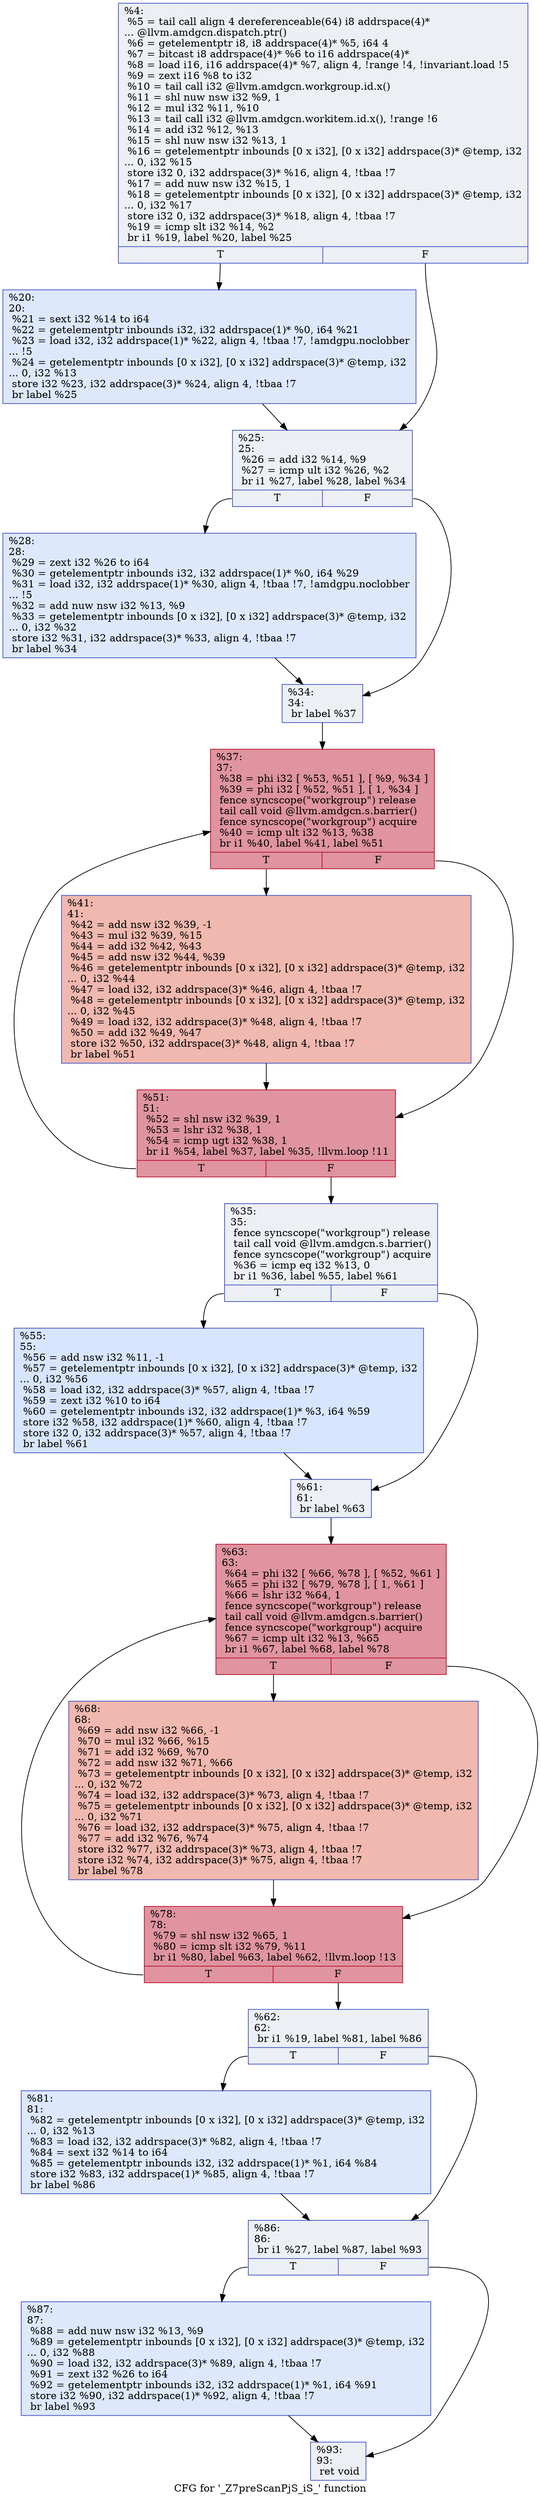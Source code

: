 digraph "CFG for '_Z7preScanPjS_iS_' function" {
	label="CFG for '_Z7preScanPjS_iS_' function";

	Node0x6179c30 [shape=record,color="#3d50c3ff", style=filled, fillcolor="#d4dbe670",label="{%4:\l  %5 = tail call align 4 dereferenceable(64) i8 addrspace(4)*\l... @llvm.amdgcn.dispatch.ptr()\l  %6 = getelementptr i8, i8 addrspace(4)* %5, i64 4\l  %7 = bitcast i8 addrspace(4)* %6 to i16 addrspace(4)*\l  %8 = load i16, i16 addrspace(4)* %7, align 4, !range !4, !invariant.load !5\l  %9 = zext i16 %8 to i32\l  %10 = tail call i32 @llvm.amdgcn.workgroup.id.x()\l  %11 = shl nuw nsw i32 %9, 1\l  %12 = mul i32 %11, %10\l  %13 = tail call i32 @llvm.amdgcn.workitem.id.x(), !range !6\l  %14 = add i32 %12, %13\l  %15 = shl nuw nsw i32 %13, 1\l  %16 = getelementptr inbounds [0 x i32], [0 x i32] addrspace(3)* @temp, i32\l... 0, i32 %15\l  store i32 0, i32 addrspace(3)* %16, align 4, !tbaa !7\l  %17 = add nuw nsw i32 %15, 1\l  %18 = getelementptr inbounds [0 x i32], [0 x i32] addrspace(3)* @temp, i32\l... 0, i32 %17\l  store i32 0, i32 addrspace(3)* %18, align 4, !tbaa !7\l  %19 = icmp slt i32 %14, %2\l  br i1 %19, label %20, label %25\l|{<s0>T|<s1>F}}"];
	Node0x6179c30:s0 -> Node0x617c7b0;
	Node0x6179c30:s1 -> Node0x617c840;
	Node0x617c7b0 [shape=record,color="#3d50c3ff", style=filled, fillcolor="#b2ccfb70",label="{%20:\l20:                                               \l  %21 = sext i32 %14 to i64\l  %22 = getelementptr inbounds i32, i32 addrspace(1)* %0, i64 %21\l  %23 = load i32, i32 addrspace(1)* %22, align 4, !tbaa !7, !amdgpu.noclobber\l... !5\l  %24 = getelementptr inbounds [0 x i32], [0 x i32] addrspace(3)* @temp, i32\l... 0, i32 %13\l  store i32 %23, i32 addrspace(3)* %24, align 4, !tbaa !7\l  br label %25\l}"];
	Node0x617c7b0 -> Node0x617c840;
	Node0x617c840 [shape=record,color="#3d50c3ff", style=filled, fillcolor="#d4dbe670",label="{%25:\l25:                                               \l  %26 = add i32 %14, %9\l  %27 = icmp ult i32 %26, %2\l  br i1 %27, label %28, label %34\l|{<s0>T|<s1>F}}"];
	Node0x617c840:s0 -> Node0x617d430;
	Node0x617c840:s1 -> Node0x617d480;
	Node0x617d430 [shape=record,color="#3d50c3ff", style=filled, fillcolor="#b2ccfb70",label="{%28:\l28:                                               \l  %29 = zext i32 %26 to i64\l  %30 = getelementptr inbounds i32, i32 addrspace(1)* %0, i64 %29\l  %31 = load i32, i32 addrspace(1)* %30, align 4, !tbaa !7, !amdgpu.noclobber\l... !5\l  %32 = add nuw nsw i32 %13, %9\l  %33 = getelementptr inbounds [0 x i32], [0 x i32] addrspace(3)* @temp, i32\l... 0, i32 %32\l  store i32 %31, i32 addrspace(3)* %33, align 4, !tbaa !7\l  br label %34\l}"];
	Node0x617d430 -> Node0x617d480;
	Node0x617d480 [shape=record,color="#3d50c3ff", style=filled, fillcolor="#d4dbe670",label="{%34:\l34:                                               \l  br label %37\l}"];
	Node0x617d480 -> Node0x617bd70;
	Node0x617db50 [shape=record,color="#3d50c3ff", style=filled, fillcolor="#d4dbe670",label="{%35:\l35:                                               \l  fence syncscope(\"workgroup\") release\l  tail call void @llvm.amdgcn.s.barrier()\l  fence syncscope(\"workgroup\") acquire\l  %36 = icmp eq i32 %13, 0\l  br i1 %36, label %55, label %61\l|{<s0>T|<s1>F}}"];
	Node0x617db50:s0 -> Node0x617df50;
	Node0x617db50:s1 -> Node0x617dfa0;
	Node0x617bd70 [shape=record,color="#b70d28ff", style=filled, fillcolor="#b70d2870",label="{%37:\l37:                                               \l  %38 = phi i32 [ %53, %51 ], [ %9, %34 ]\l  %39 = phi i32 [ %52, %51 ], [ 1, %34 ]\l  fence syncscope(\"workgroup\") release\l  tail call void @llvm.amdgcn.s.barrier()\l  fence syncscope(\"workgroup\") acquire\l  %40 = icmp ult i32 %13, %38\l  br i1 %40, label %41, label %51\l|{<s0>T|<s1>F}}"];
	Node0x617bd70:s0 -> Node0x617e5f0;
	Node0x617bd70:s1 -> Node0x617e0e0;
	Node0x617e5f0 [shape=record,color="#3d50c3ff", style=filled, fillcolor="#dc5d4a70",label="{%41:\l41:                                               \l  %42 = add nsw i32 %39, -1\l  %43 = mul i32 %39, %15\l  %44 = add i32 %42, %43\l  %45 = add nsw i32 %44, %39\l  %46 = getelementptr inbounds [0 x i32], [0 x i32] addrspace(3)* @temp, i32\l... 0, i32 %44\l  %47 = load i32, i32 addrspace(3)* %46, align 4, !tbaa !7\l  %48 = getelementptr inbounds [0 x i32], [0 x i32] addrspace(3)* @temp, i32\l... 0, i32 %45\l  %49 = load i32, i32 addrspace(3)* %48, align 4, !tbaa !7\l  %50 = add i32 %49, %47\l  store i32 %50, i32 addrspace(3)* %48, align 4, !tbaa !7\l  br label %51\l}"];
	Node0x617e5f0 -> Node0x617e0e0;
	Node0x617e0e0 [shape=record,color="#b70d28ff", style=filled, fillcolor="#b70d2870",label="{%51:\l51:                                               \l  %52 = shl nsw i32 %39, 1\l  %53 = lshr i32 %38, 1\l  %54 = icmp ugt i32 %38, 1\l  br i1 %54, label %37, label %35, !llvm.loop !11\l|{<s0>T|<s1>F}}"];
	Node0x617e0e0:s0 -> Node0x617bd70;
	Node0x617e0e0:s1 -> Node0x617db50;
	Node0x617df50 [shape=record,color="#3d50c3ff", style=filled, fillcolor="#a7c5fe70",label="{%55:\l55:                                               \l  %56 = add nsw i32 %11, -1\l  %57 = getelementptr inbounds [0 x i32], [0 x i32] addrspace(3)* @temp, i32\l... 0, i32 %56\l  %58 = load i32, i32 addrspace(3)* %57, align 4, !tbaa !7\l  %59 = zext i32 %10 to i64\l  %60 = getelementptr inbounds i32, i32 addrspace(1)* %3, i64 %59\l  store i32 %58, i32 addrspace(1)* %60, align 4, !tbaa !7\l  store i32 0, i32 addrspace(3)* %57, align 4, !tbaa !7\l  br label %61\l}"];
	Node0x617df50 -> Node0x617dfa0;
	Node0x617dfa0 [shape=record,color="#3d50c3ff", style=filled, fillcolor="#d4dbe670",label="{%61:\l61:                                               \l  br label %63\l}"];
	Node0x617dfa0 -> Node0x617f460;
	Node0x617f520 [shape=record,color="#3d50c3ff", style=filled, fillcolor="#d4dbe670",label="{%62:\l62:                                               \l  br i1 %19, label %81, label %86\l|{<s0>T|<s1>F}}"];
	Node0x617f520:s0 -> Node0x617f570;
	Node0x617f520:s1 -> Node0x617f5c0;
	Node0x617f460 [shape=record,color="#b70d28ff", style=filled, fillcolor="#b70d2870",label="{%63:\l63:                                               \l  %64 = phi i32 [ %66, %78 ], [ %52, %61 ]\l  %65 = phi i32 [ %79, %78 ], [ 1, %61 ]\l  %66 = lshr i32 %64, 1\l  fence syncscope(\"workgroup\") release\l  tail call void @llvm.amdgcn.s.barrier()\l  fence syncscope(\"workgroup\") acquire\l  %67 = icmp ult i32 %13, %65\l  br i1 %67, label %68, label %78\l|{<s0>T|<s1>F}}"];
	Node0x617f460:s0 -> Node0x617fdc0;
	Node0x617f460:s1 -> Node0x617f6c0;
	Node0x617fdc0 [shape=record,color="#3d50c3ff", style=filled, fillcolor="#dc5d4a70",label="{%68:\l68:                                               \l  %69 = add nsw i32 %66, -1\l  %70 = mul i32 %66, %15\l  %71 = add i32 %69, %70\l  %72 = add nsw i32 %71, %66\l  %73 = getelementptr inbounds [0 x i32], [0 x i32] addrspace(3)* @temp, i32\l... 0, i32 %72\l  %74 = load i32, i32 addrspace(3)* %73, align 4, !tbaa !7\l  %75 = getelementptr inbounds [0 x i32], [0 x i32] addrspace(3)* @temp, i32\l... 0, i32 %71\l  %76 = load i32, i32 addrspace(3)* %75, align 4, !tbaa !7\l  %77 = add i32 %76, %74\l  store i32 %77, i32 addrspace(3)* %73, align 4, !tbaa !7\l  store i32 %74, i32 addrspace(3)* %75, align 4, !tbaa !7\l  br label %78\l}"];
	Node0x617fdc0 -> Node0x617f6c0;
	Node0x617f6c0 [shape=record,color="#b70d28ff", style=filled, fillcolor="#b70d2870",label="{%78:\l78:                                               \l  %79 = shl nsw i32 %65, 1\l  %80 = icmp slt i32 %79, %11\l  br i1 %80, label %63, label %62, !llvm.loop !13\l|{<s0>T|<s1>F}}"];
	Node0x617f6c0:s0 -> Node0x617f460;
	Node0x617f6c0:s1 -> Node0x617f520;
	Node0x617f570 [shape=record,color="#3d50c3ff", style=filled, fillcolor="#b2ccfb70",label="{%81:\l81:                                               \l  %82 = getelementptr inbounds [0 x i32], [0 x i32] addrspace(3)* @temp, i32\l... 0, i32 %13\l  %83 = load i32, i32 addrspace(3)* %82, align 4, !tbaa !7\l  %84 = sext i32 %14 to i64\l  %85 = getelementptr inbounds i32, i32 addrspace(1)* %1, i64 %84\l  store i32 %83, i32 addrspace(1)* %85, align 4, !tbaa !7\l  br label %86\l}"];
	Node0x617f570 -> Node0x617f5c0;
	Node0x617f5c0 [shape=record,color="#3d50c3ff", style=filled, fillcolor="#d4dbe670",label="{%86:\l86:                                               \l  br i1 %27, label %87, label %93\l|{<s0>T|<s1>F}}"];
	Node0x617f5c0:s0 -> Node0x6180b10;
	Node0x617f5c0:s1 -> Node0x6180b60;
	Node0x6180b10 [shape=record,color="#3d50c3ff", style=filled, fillcolor="#b2ccfb70",label="{%87:\l87:                                               \l  %88 = add nuw nsw i32 %13, %9\l  %89 = getelementptr inbounds [0 x i32], [0 x i32] addrspace(3)* @temp, i32\l... 0, i32 %88\l  %90 = load i32, i32 addrspace(3)* %89, align 4, !tbaa !7\l  %91 = zext i32 %26 to i64\l  %92 = getelementptr inbounds i32, i32 addrspace(1)* %1, i64 %91\l  store i32 %90, i32 addrspace(1)* %92, align 4, !tbaa !7\l  br label %93\l}"];
	Node0x6180b10 -> Node0x6180b60;
	Node0x6180b60 [shape=record,color="#3d50c3ff", style=filled, fillcolor="#d4dbe670",label="{%93:\l93:                                               \l  ret void\l}"];
}
